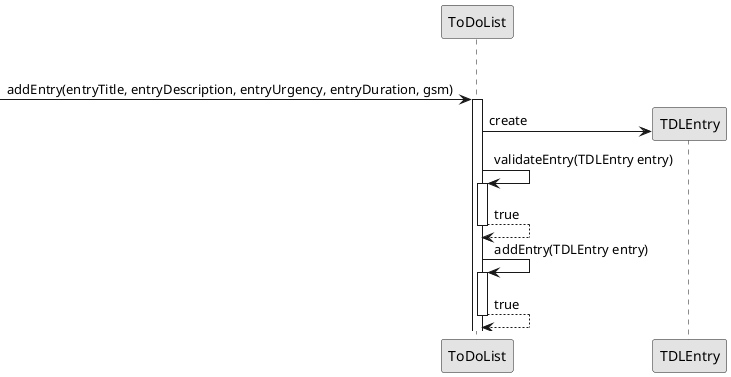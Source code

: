 @startuml
skinparam monochrome true
skinparam packageStyle rectangle
skinparam shadowing false


participant "ToDoList" as TDL
participant "TDLEntry" as ENTRADA


    group Add Entry

            -> TDL: addEntry(entryTitle, entryDescription, entryUrgency, entryDuration, gsm)
            activate TDL

                TDL -> ENTRADA**: create

                TDL -> TDL: validateEntry(TDLEntry entry)
                activate TDL

                TDL --> TDL: true
                deactivate TDL

                TDL -> TDL: addEntry(TDLEntry entry)
                                activate TDL

                                TDL --> TDL: true
                                deactivate TDL



@enduml
